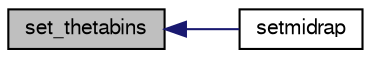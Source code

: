 digraph "set_thetabins"
{
  bgcolor="transparent";
  edge [fontname="FreeSans",fontsize="10",labelfontname="FreeSans",labelfontsize="10"];
  node [fontname="FreeSans",fontsize="10",shape=record];
  rankdir="LR";
  Node1 [label="set_thetabins",height=0.2,width=0.4,color="black", fillcolor="grey75", style="filled" fontcolor="black"];
  Node1 -> Node2 [dir="back",color="midnightblue",fontsize="10",style="solid",fontname="FreeSans"];
  Node2 [label="setmidrap",height=0.2,width=0.4,color="black",URL="$d9/d1d/matscan_8C.html#a29d78022af7511781a7dbc7723285f41"];
}

